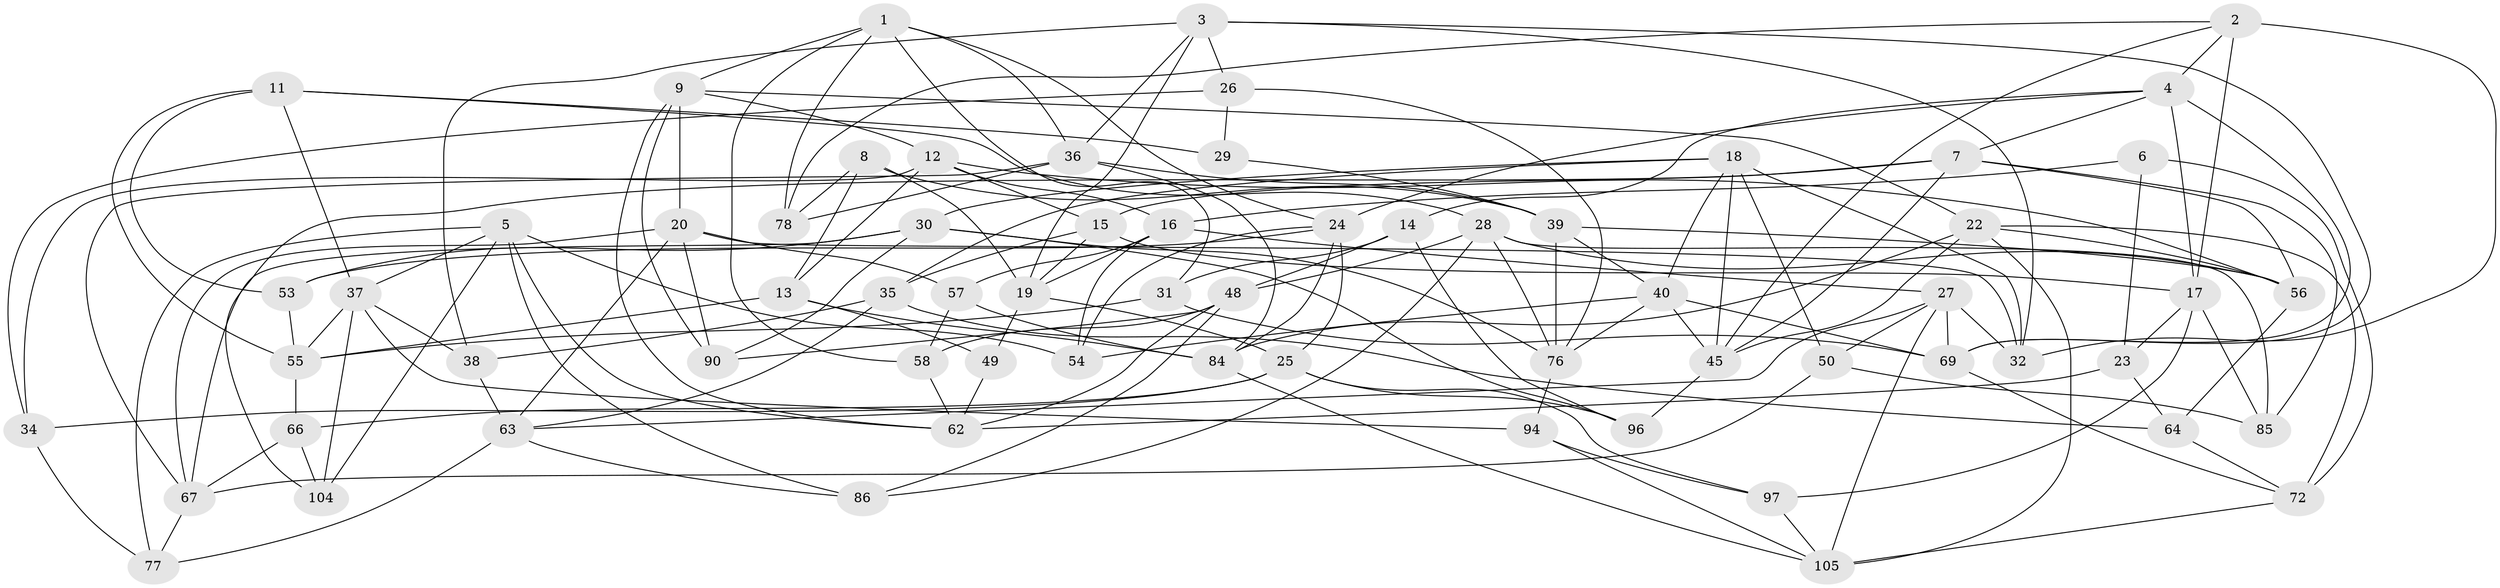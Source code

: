 // original degree distribution, {4: 1.0}
// Generated by graph-tools (version 1.1) at 2025/11/02/27/25 16:11:44]
// undirected, 66 vertices, 167 edges
graph export_dot {
graph [start="1"]
  node [color=gray90,style=filled];
  1 [super="+68"];
  2 [super="+82"];
  3 [super="+75"];
  4 [super="+42"];
  5 [super="+10"];
  6;
  7 [super="+21"];
  8;
  9 [super="+46"];
  11 [super="+43"];
  12 [super="+47"];
  13 [super="+95"];
  14;
  15 [super="+103"];
  16 [super="+33"];
  17 [super="+100"];
  18 [super="+70"];
  19 [super="+93"];
  20 [super="+51"];
  22 [super="+88"];
  23;
  24 [super="+52"];
  25 [super="+91"];
  26;
  27 [super="+44"];
  28 [super="+89"];
  29;
  30 [super="+73"];
  31;
  32 [super="+71"];
  34;
  35 [super="+59"];
  36 [super="+99"];
  37 [super="+87"];
  38;
  39 [super="+65"];
  40 [super="+41"];
  45 [super="+61"];
  48 [super="+60"];
  49;
  50;
  53;
  54;
  55 [super="+74"];
  56 [super="+92"];
  57;
  58;
  62 [super="+83"];
  63 [super="+101"];
  64;
  66;
  67 [super="+81"];
  69 [super="+79"];
  72 [super="+98"];
  76 [super="+80"];
  77;
  78;
  84 [super="+102"];
  85;
  86;
  90;
  94;
  96;
  97;
  104;
  105 [super="+106"];
  1 -- 31;
  1 -- 36;
  1 -- 9;
  1 -- 24;
  1 -- 58;
  1 -- 78;
  2 -- 45;
  2 -- 4;
  2 -- 32 [weight=2];
  2 -- 17;
  2 -- 78;
  3 -- 26;
  3 -- 19;
  3 -- 38;
  3 -- 32;
  3 -- 36;
  3 -- 69;
  4 -- 14;
  4 -- 17;
  4 -- 69;
  4 -- 7;
  4 -- 24;
  5 -- 77;
  5 -- 104;
  5 -- 86;
  5 -- 62;
  5 -- 37;
  5 -- 54;
  6 -- 72 [weight=2];
  6 -- 23;
  6 -- 16;
  7 -- 56;
  7 -- 104;
  7 -- 85;
  7 -- 45;
  7 -- 15;
  8 -- 19;
  8 -- 13;
  8 -- 78;
  8 -- 39;
  9 -- 90;
  9 -- 12;
  9 -- 20;
  9 -- 62;
  9 -- 22;
  11 -- 29 [weight=2];
  11 -- 53;
  11 -- 28;
  11 -- 55;
  11 -- 37;
  12 -- 56;
  12 -- 16;
  12 -- 34;
  12 -- 13;
  12 -- 15;
  13 -- 49 [weight=2];
  13 -- 55;
  13 -- 84;
  14 -- 31;
  14 -- 48;
  14 -- 96;
  15 -- 19;
  15 -- 17;
  15 -- 35 [weight=2];
  16 -- 57;
  16 -- 54;
  16 -- 19;
  16 -- 27;
  17 -- 85;
  17 -- 97;
  17 -- 23;
  18 -- 45;
  18 -- 30;
  18 -- 40;
  18 -- 35;
  18 -- 50;
  18 -- 32;
  19 -- 49;
  19 -- 25;
  20 -- 57;
  20 -- 32;
  20 -- 90;
  20 -- 63;
  20 -- 67;
  22 -- 56;
  22 -- 105;
  22 -- 84;
  22 -- 45;
  22 -- 72;
  23 -- 64;
  23 -- 62;
  24 -- 53;
  24 -- 54;
  24 -- 25;
  24 -- 84;
  25 -- 66;
  25 -- 96;
  25 -- 34;
  25 -- 97;
  26 -- 29;
  26 -- 34;
  26 -- 76;
  27 -- 63;
  27 -- 50;
  27 -- 32;
  27 -- 105;
  27 -- 69;
  28 -- 56;
  28 -- 86;
  28 -- 85;
  28 -- 76;
  28 -- 48;
  29 -- 39;
  30 -- 96;
  30 -- 53;
  30 -- 90;
  30 -- 67;
  30 -- 76;
  31 -- 55;
  31 -- 69;
  34 -- 77;
  35 -- 38;
  35 -- 64;
  35 -- 63;
  36 -- 84;
  36 -- 67;
  36 -- 78;
  36 -- 39;
  37 -- 55;
  37 -- 94;
  37 -- 104;
  37 -- 38;
  38 -- 63;
  39 -- 56;
  39 -- 76;
  39 -- 40;
  40 -- 54;
  40 -- 69;
  40 -- 76;
  40 -- 45;
  45 -- 96;
  48 -- 90;
  48 -- 58;
  48 -- 86;
  48 -- 62;
  49 -- 62;
  50 -- 85;
  50 -- 67;
  53 -- 55;
  55 -- 66;
  56 -- 64;
  57 -- 58;
  57 -- 84;
  58 -- 62;
  63 -- 77;
  63 -- 86;
  64 -- 72;
  66 -- 67;
  66 -- 104;
  67 -- 77;
  69 -- 72;
  72 -- 105;
  76 -- 94;
  84 -- 105;
  94 -- 97;
  94 -- 105;
  97 -- 105;
}
